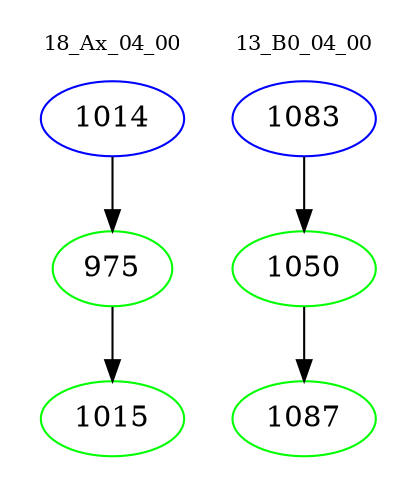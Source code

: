 digraph{
subgraph cluster_0 {
color = white
label = "18_Ax_04_00";
fontsize=10;
T0_1014 [label="1014", color="blue"]
T0_1014 -> T0_975 [color="black"]
T0_975 [label="975", color="green"]
T0_975 -> T0_1015 [color="black"]
T0_1015 [label="1015", color="green"]
}
subgraph cluster_1 {
color = white
label = "13_B0_04_00";
fontsize=10;
T1_1083 [label="1083", color="blue"]
T1_1083 -> T1_1050 [color="black"]
T1_1050 [label="1050", color="green"]
T1_1050 -> T1_1087 [color="black"]
T1_1087 [label="1087", color="green"]
}
}
